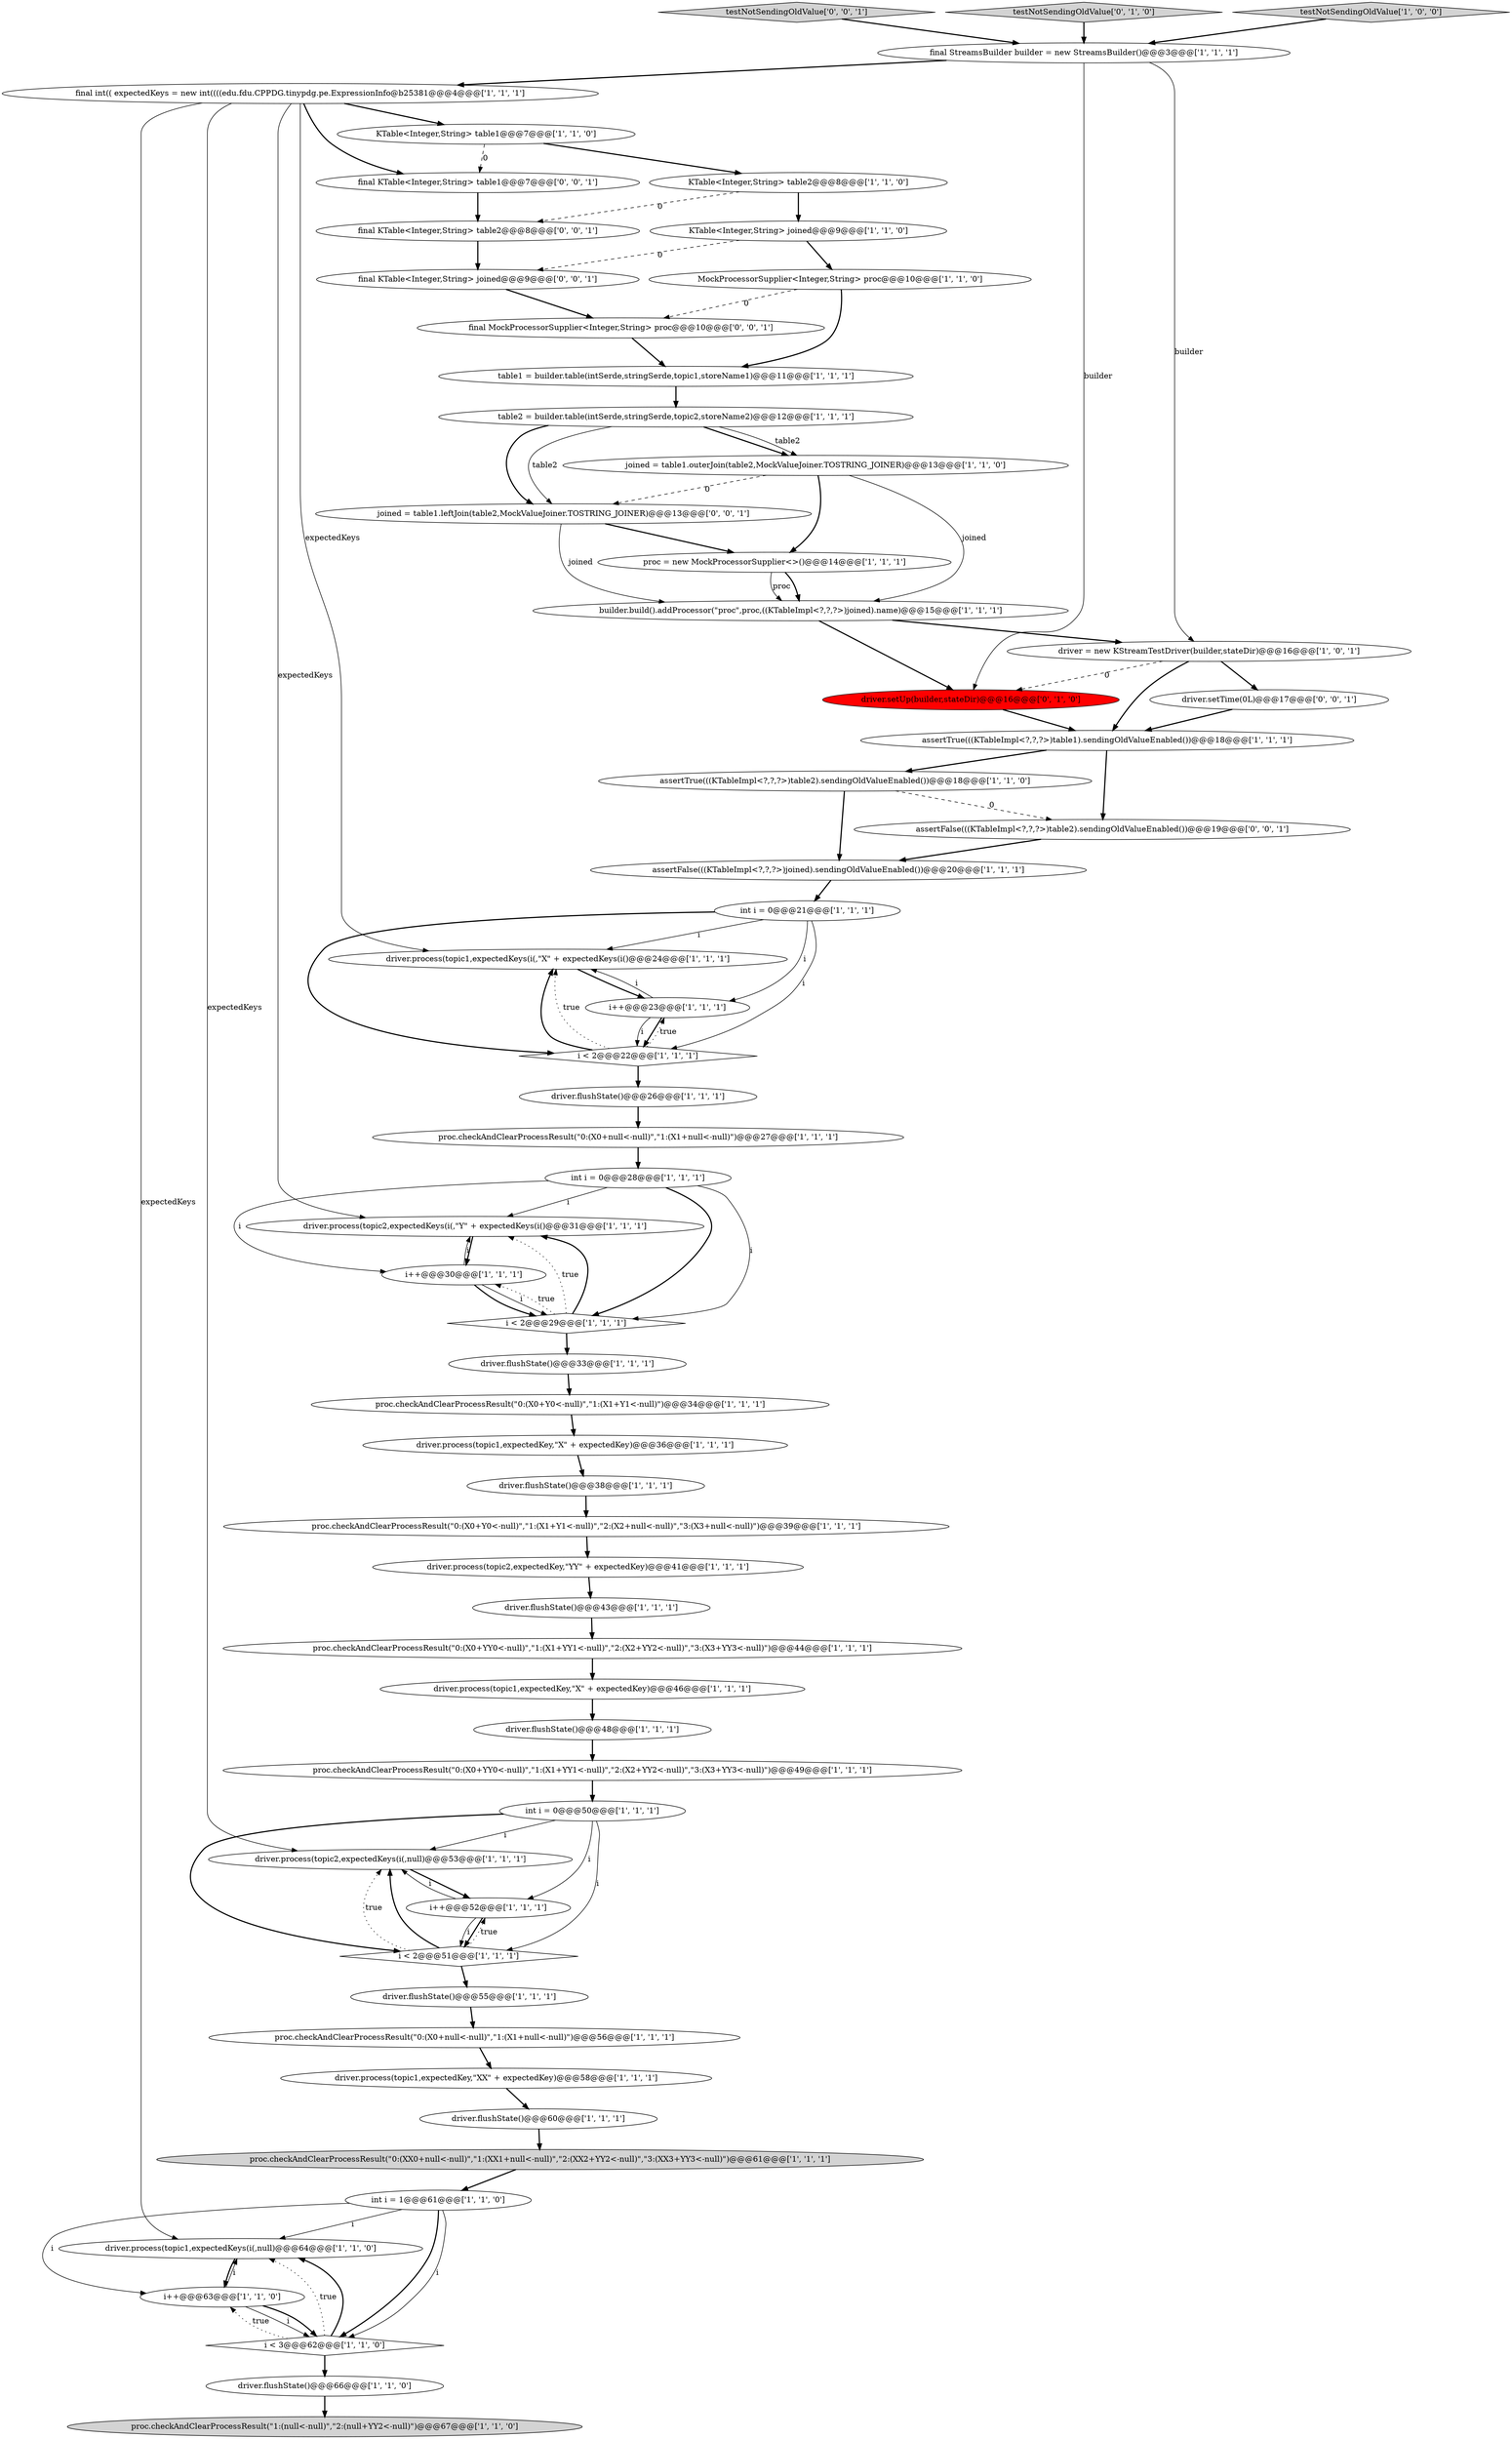 digraph {
56 [style = filled, label = "testNotSendingOldValue['0', '0', '1']", fillcolor = lightgray, shape = diamond image = "AAA0AAABBB3BBB"];
59 [style = filled, label = "final KTable<Integer,String> joined@@@9@@@['0', '0', '1']", fillcolor = white, shape = ellipse image = "AAA0AAABBB3BBB"];
46 [style = filled, label = "final StreamsBuilder builder = new StreamsBuilder()@@@3@@@['1', '1', '1']", fillcolor = white, shape = ellipse image = "AAA0AAABBB1BBB"];
29 [style = filled, label = "i < 2@@@29@@@['1', '1', '1']", fillcolor = white, shape = diamond image = "AAA0AAABBB1BBB"];
47 [style = filled, label = "driver.flushState()@@@26@@@['1', '1', '1']", fillcolor = white, shape = ellipse image = "AAA0AAABBB1BBB"];
15 [style = filled, label = "driver.process(topic1,expectedKeys(i(,null)@@@64@@@['1', '1', '0']", fillcolor = white, shape = ellipse image = "AAA0AAABBB1BBB"];
37 [style = filled, label = "driver.process(topic2,expectedKeys(i(,\"Y\" + expectedKeys(i()@@@31@@@['1', '1', '1']", fillcolor = white, shape = ellipse image = "AAA0AAABBB1BBB"];
12 [style = filled, label = "driver.process(topic1,expectedKey,\"X\" + expectedKey)@@@46@@@['1', '1', '1']", fillcolor = white, shape = ellipse image = "AAA0AAABBB1BBB"];
16 [style = filled, label = "final int(( expectedKeys = new int((((edu.fdu.CPPDG.tinypdg.pe.ExpressionInfo@b25381@@@4@@@['1', '1', '1']", fillcolor = white, shape = ellipse image = "AAA0AAABBB1BBB"];
35 [style = filled, label = "i++@@@23@@@['1', '1', '1']", fillcolor = white, shape = ellipse image = "AAA0AAABBB1BBB"];
14 [style = filled, label = "int i = 1@@@61@@@['1', '1', '0']", fillcolor = white, shape = ellipse image = "AAA0AAABBB1BBB"];
53 [style = filled, label = "testNotSendingOldValue['0', '1', '0']", fillcolor = lightgray, shape = diamond image = "AAA0AAABBB2BBB"];
20 [style = filled, label = "table2 = builder.table(intSerde,stringSerde,topic2,storeName2)@@@12@@@['1', '1', '1']", fillcolor = white, shape = ellipse image = "AAA0AAABBB1BBB"];
45 [style = filled, label = "int i = 0@@@28@@@['1', '1', '1']", fillcolor = white, shape = ellipse image = "AAA0AAABBB1BBB"];
21 [style = filled, label = "int i = 0@@@21@@@['1', '1', '1']", fillcolor = white, shape = ellipse image = "AAA0AAABBB1BBB"];
19 [style = filled, label = "driver.flushState()@@@60@@@['1', '1', '1']", fillcolor = white, shape = ellipse image = "AAA0AAABBB1BBB"];
27 [style = filled, label = "proc = new MockProcessorSupplier<>()@@@14@@@['1', '1', '1']", fillcolor = white, shape = ellipse image = "AAA0AAABBB1BBB"];
7 [style = filled, label = "driver.flushState()@@@66@@@['1', '1', '0']", fillcolor = white, shape = ellipse image = "AAA0AAABBB1BBB"];
31 [style = filled, label = "proc.checkAndClearProcessResult(\"0:(X0+Y0<-null)\",\"1:(X1+Y1<-null)\",\"2:(X2+null<-null)\",\"3:(X3+null<-null)\")@@@39@@@['1', '1', '1']", fillcolor = white, shape = ellipse image = "AAA0AAABBB1BBB"];
49 [style = filled, label = "i < 2@@@22@@@['1', '1', '1']", fillcolor = white, shape = diamond image = "AAA0AAABBB1BBB"];
57 [style = filled, label = "assertFalse(((KTableImpl<?,?,?>)table2).sendingOldValueEnabled())@@@19@@@['0', '0', '1']", fillcolor = white, shape = ellipse image = "AAA0AAABBB3BBB"];
54 [style = filled, label = "joined = table1.leftJoin(table2,MockValueJoiner.TOSTRING_JOINER)@@@13@@@['0', '0', '1']", fillcolor = white, shape = ellipse image = "AAA0AAABBB3BBB"];
50 [style = filled, label = "KTable<Integer,String> joined@@@9@@@['1', '1', '0']", fillcolor = white, shape = ellipse image = "AAA0AAABBB1BBB"];
51 [style = filled, label = "driver.process(topic1,expectedKeys(i(,\"X\" + expectedKeys(i()@@@24@@@['1', '1', '1']", fillcolor = white, shape = ellipse image = "AAA0AAABBB1BBB"];
26 [style = filled, label = "int i = 0@@@50@@@['1', '1', '1']", fillcolor = white, shape = ellipse image = "AAA0AAABBB1BBB"];
5 [style = filled, label = "driver.process(topic2,expectedKeys(i(,null)@@@53@@@['1', '1', '1']", fillcolor = white, shape = ellipse image = "AAA0AAABBB1BBB"];
23 [style = filled, label = "driver.flushState()@@@48@@@['1', '1', '1']", fillcolor = white, shape = ellipse image = "AAA0AAABBB1BBB"];
40 [style = filled, label = "table1 = builder.table(intSerde,stringSerde,topic1,storeName1)@@@11@@@['1', '1', '1']", fillcolor = white, shape = ellipse image = "AAA0AAABBB1BBB"];
44 [style = filled, label = "i < 2@@@51@@@['1', '1', '1']", fillcolor = white, shape = diamond image = "AAA0AAABBB1BBB"];
10 [style = filled, label = "i++@@@63@@@['1', '1', '0']", fillcolor = white, shape = ellipse image = "AAA0AAABBB1BBB"];
24 [style = filled, label = "KTable<Integer,String> table1@@@7@@@['1', '1', '0']", fillcolor = white, shape = ellipse image = "AAA0AAABBB1BBB"];
48 [style = filled, label = "driver.flushState()@@@55@@@['1', '1', '1']", fillcolor = white, shape = ellipse image = "AAA0AAABBB1BBB"];
60 [style = filled, label = "final MockProcessorSupplier<Integer,String> proc@@@10@@@['0', '0', '1']", fillcolor = white, shape = ellipse image = "AAA0AAABBB3BBB"];
41 [style = filled, label = "driver.flushState()@@@33@@@['1', '1', '1']", fillcolor = white, shape = ellipse image = "AAA0AAABBB1BBB"];
52 [style = filled, label = "driver.setUp(builder,stateDir)@@@16@@@['0', '1', '0']", fillcolor = red, shape = ellipse image = "AAA1AAABBB2BBB"];
9 [style = filled, label = "driver = new KStreamTestDriver(builder,stateDir)@@@16@@@['1', '0', '1']", fillcolor = white, shape = ellipse image = "AAA0AAABBB1BBB"];
28 [style = filled, label = "i < 3@@@62@@@['1', '1', '0']", fillcolor = white, shape = diamond image = "AAA0AAABBB1BBB"];
30 [style = filled, label = "assertTrue(((KTableImpl<?,?,?>)table2).sendingOldValueEnabled())@@@18@@@['1', '1', '0']", fillcolor = white, shape = ellipse image = "AAA0AAABBB1BBB"];
55 [style = filled, label = "final KTable<Integer,String> table1@@@7@@@['0', '0', '1']", fillcolor = white, shape = ellipse image = "AAA0AAABBB3BBB"];
3 [style = filled, label = "proc.checkAndClearProcessResult(\"0:(X0+YY0<-null)\",\"1:(X1+YY1<-null)\",\"2:(X2+YY2<-null)\",\"3:(X3+YY3<-null)\")@@@49@@@['1', '1', '1']", fillcolor = white, shape = ellipse image = "AAA0AAABBB1BBB"];
1 [style = filled, label = "proc.checkAndClearProcessResult(\"1:(null<-null)\",\"2:(null+YY2<-null)\")@@@67@@@['1', '1', '0']", fillcolor = lightgray, shape = ellipse image = "AAA0AAABBB1BBB"];
8 [style = filled, label = "assertTrue(((KTableImpl<?,?,?>)table1).sendingOldValueEnabled())@@@18@@@['1', '1', '1']", fillcolor = white, shape = ellipse image = "AAA0AAABBB1BBB"];
61 [style = filled, label = "final KTable<Integer,String> table2@@@8@@@['0', '0', '1']", fillcolor = white, shape = ellipse image = "AAA0AAABBB3BBB"];
34 [style = filled, label = "testNotSendingOldValue['1', '0', '0']", fillcolor = lightgray, shape = diamond image = "AAA0AAABBB1BBB"];
38 [style = filled, label = "driver.process(topic1,expectedKey,\"X\" + expectedKey)@@@36@@@['1', '1', '1']", fillcolor = white, shape = ellipse image = "AAA0AAABBB1BBB"];
43 [style = filled, label = "joined = table1.outerJoin(table2,MockValueJoiner.TOSTRING_JOINER)@@@13@@@['1', '1', '0']", fillcolor = white, shape = ellipse image = "AAA0AAABBB1BBB"];
2 [style = filled, label = "driver.flushState()@@@38@@@['1', '1', '1']", fillcolor = white, shape = ellipse image = "AAA0AAABBB1BBB"];
6 [style = filled, label = "proc.checkAndClearProcessResult(\"0:(X0+null<-null)\",\"1:(X1+null<-null)\")@@@56@@@['1', '1', '1']", fillcolor = white, shape = ellipse image = "AAA0AAABBB1BBB"];
25 [style = filled, label = "builder.build().addProcessor(\"proc\",proc,((KTableImpl<?,?,?>)joined).name)@@@15@@@['1', '1', '1']", fillcolor = white, shape = ellipse image = "AAA0AAABBB1BBB"];
4 [style = filled, label = "MockProcessorSupplier<Integer,String> proc@@@10@@@['1', '1', '0']", fillcolor = white, shape = ellipse image = "AAA0AAABBB1BBB"];
42 [style = filled, label = "proc.checkAndClearProcessResult(\"0:(XX0+null<-null)\",\"1:(XX1+null<-null)\",\"2:(XX2+YY2<-null)\",\"3:(XX3+YY3<-null)\")@@@61@@@['1', '1', '1']", fillcolor = lightgray, shape = ellipse image = "AAA0AAABBB1BBB"];
17 [style = filled, label = "proc.checkAndClearProcessResult(\"0:(X0+YY0<-null)\",\"1:(X1+YY1<-null)\",\"2:(X2+YY2<-null)\",\"3:(X3+YY3<-null)\")@@@44@@@['1', '1', '1']", fillcolor = white, shape = ellipse image = "AAA0AAABBB1BBB"];
36 [style = filled, label = "i++@@@52@@@['1', '1', '1']", fillcolor = white, shape = ellipse image = "AAA0AAABBB1BBB"];
58 [style = filled, label = "driver.setTime(0L)@@@17@@@['0', '0', '1']", fillcolor = white, shape = ellipse image = "AAA0AAABBB3BBB"];
33 [style = filled, label = "KTable<Integer,String> table2@@@8@@@['1', '1', '0']", fillcolor = white, shape = ellipse image = "AAA0AAABBB1BBB"];
11 [style = filled, label = "proc.checkAndClearProcessResult(\"0:(X0+null<-null)\",\"1:(X1+null<-null)\")@@@27@@@['1', '1', '1']", fillcolor = white, shape = ellipse image = "AAA0AAABBB1BBB"];
0 [style = filled, label = "proc.checkAndClearProcessResult(\"0:(X0+Y0<-null)\",\"1:(X1+Y1<-null)\")@@@34@@@['1', '1', '1']", fillcolor = white, shape = ellipse image = "AAA0AAABBB1BBB"];
18 [style = filled, label = "assertFalse(((KTableImpl<?,?,?>)joined).sendingOldValueEnabled())@@@20@@@['1', '1', '1']", fillcolor = white, shape = ellipse image = "AAA0AAABBB1BBB"];
39 [style = filled, label = "driver.flushState()@@@43@@@['1', '1', '1']", fillcolor = white, shape = ellipse image = "AAA0AAABBB1BBB"];
13 [style = filled, label = "driver.process(topic1,expectedKey,\"XX\" + expectedKey)@@@58@@@['1', '1', '1']", fillcolor = white, shape = ellipse image = "AAA0AAABBB1BBB"];
32 [style = filled, label = "driver.process(topic2,expectedKey,\"YY\" + expectedKey)@@@41@@@['1', '1', '1']", fillcolor = white, shape = ellipse image = "AAA0AAABBB1BBB"];
22 [style = filled, label = "i++@@@30@@@['1', '1', '1']", fillcolor = white, shape = ellipse image = "AAA0AAABBB1BBB"];
8->30 [style = bold, label=""];
26->44 [style = solid, label="i"];
41->0 [style = bold, label=""];
15->10 [style = bold, label=""];
52->8 [style = bold, label=""];
34->46 [style = bold, label=""];
54->27 [style = bold, label=""];
25->52 [style = bold, label=""];
16->55 [style = bold, label=""];
35->49 [style = solid, label="i"];
26->36 [style = solid, label="i"];
33->61 [style = dashed, label="0"];
28->15 [style = dotted, label="true"];
35->51 [style = solid, label="i"];
9->52 [style = dashed, label="0"];
49->51 [style = bold, label=""];
14->28 [style = bold, label=""];
40->20 [style = bold, label=""];
61->59 [style = bold, label=""];
30->18 [style = bold, label=""];
47->11 [style = bold, label=""];
9->58 [style = bold, label=""];
16->37 [style = solid, label="expectedKeys"];
20->43 [style = bold, label=""];
43->54 [style = dashed, label="0"];
5->36 [style = bold, label=""];
8->57 [style = bold, label=""];
27->25 [style = bold, label=""];
45->29 [style = solid, label="i"];
2->31 [style = bold, label=""];
19->42 [style = bold, label=""];
28->10 [style = dotted, label="true"];
7->1 [style = bold, label=""];
59->60 [style = bold, label=""];
36->44 [style = bold, label=""];
21->35 [style = solid, label="i"];
56->46 [style = bold, label=""];
23->3 [style = bold, label=""];
24->55 [style = dashed, label="0"];
9->8 [style = bold, label=""];
51->35 [style = bold, label=""];
44->5 [style = dotted, label="true"];
33->50 [style = bold, label=""];
45->29 [style = bold, label=""];
0->38 [style = bold, label=""];
38->2 [style = bold, label=""];
49->51 [style = dotted, label="true"];
36->44 [style = solid, label="i"];
43->27 [style = bold, label=""];
45->22 [style = solid, label="i"];
16->51 [style = solid, label="expectedKeys"];
22->29 [style = solid, label="i"];
46->52 [style = solid, label="builder"];
27->25 [style = solid, label="proc"];
46->16 [style = bold, label=""];
45->37 [style = solid, label="i"];
58->8 [style = bold, label=""];
31->32 [style = bold, label=""];
16->24 [style = bold, label=""];
25->9 [style = bold, label=""];
22->29 [style = bold, label=""];
3->26 [style = bold, label=""];
50->4 [style = bold, label=""];
14->10 [style = solid, label="i"];
35->49 [style = bold, label=""];
29->37 [style = bold, label=""];
30->57 [style = dashed, label="0"];
48->6 [style = bold, label=""];
43->25 [style = solid, label="joined"];
55->61 [style = bold, label=""];
42->14 [style = bold, label=""];
24->33 [style = bold, label=""];
29->22 [style = dotted, label="true"];
37->22 [style = bold, label=""];
53->46 [style = bold, label=""];
13->19 [style = bold, label=""];
17->12 [style = bold, label=""];
26->44 [style = bold, label=""];
10->15 [style = solid, label="i"];
39->17 [style = bold, label=""];
6->13 [style = bold, label=""];
20->54 [style = bold, label=""];
50->59 [style = dashed, label="0"];
21->49 [style = bold, label=""];
32->39 [style = bold, label=""];
16->15 [style = solid, label="expectedKeys"];
18->21 [style = bold, label=""];
44->5 [style = bold, label=""];
21->49 [style = solid, label="i"];
21->51 [style = solid, label="i"];
22->37 [style = solid, label="i"];
4->40 [style = bold, label=""];
46->9 [style = solid, label="builder"];
10->28 [style = solid, label="i"];
28->15 [style = bold, label=""];
10->28 [style = bold, label=""];
29->41 [style = bold, label=""];
20->54 [style = solid, label="table2"];
11->45 [style = bold, label=""];
28->7 [style = bold, label=""];
54->25 [style = solid, label="joined"];
44->36 [style = dotted, label="true"];
57->18 [style = bold, label=""];
29->37 [style = dotted, label="true"];
49->47 [style = bold, label=""];
49->35 [style = dotted, label="true"];
26->5 [style = solid, label="i"];
4->60 [style = dashed, label="0"];
20->43 [style = solid, label="table2"];
44->48 [style = bold, label=""];
16->5 [style = solid, label="expectedKeys"];
60->40 [style = bold, label=""];
36->5 [style = solid, label="i"];
12->23 [style = bold, label=""];
14->15 [style = solid, label="i"];
14->28 [style = solid, label="i"];
}
